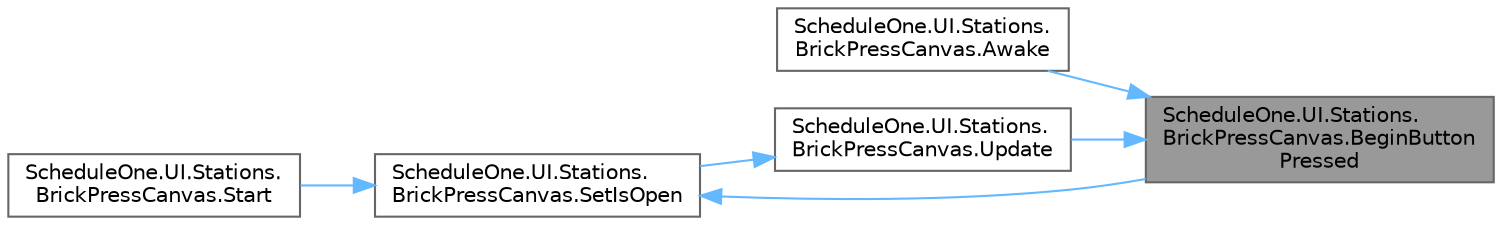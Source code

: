 digraph "ScheduleOne.UI.Stations.BrickPressCanvas.BeginButtonPressed"
{
 // LATEX_PDF_SIZE
  bgcolor="transparent";
  edge [fontname=Helvetica,fontsize=10,labelfontname=Helvetica,labelfontsize=10];
  node [fontname=Helvetica,fontsize=10,shape=box,height=0.2,width=0.4];
  rankdir="RL";
  Node1 [id="Node000001",label="ScheduleOne.UI.Stations.\lBrickPressCanvas.BeginButton\lPressed",height=0.2,width=0.4,color="gray40", fillcolor="grey60", style="filled", fontcolor="black",tooltip=" "];
  Node1 -> Node2 [id="edge1_Node000001_Node000002",dir="back",color="steelblue1",style="solid",tooltip=" "];
  Node2 [id="Node000002",label="ScheduleOne.UI.Stations.\lBrickPressCanvas.Awake",height=0.2,width=0.4,color="grey40", fillcolor="white", style="filled",URL="$class_schedule_one_1_1_u_i_1_1_stations_1_1_brick_press_canvas.html#a5b40b40278dcbf9bf990d999337e84d3",tooltip=" "];
  Node1 -> Node3 [id="edge2_Node000001_Node000003",dir="back",color="steelblue1",style="solid",tooltip=" "];
  Node3 [id="Node000003",label="ScheduleOne.UI.Stations.\lBrickPressCanvas.Update",height=0.2,width=0.4,color="grey40", fillcolor="white", style="filled",URL="$class_schedule_one_1_1_u_i_1_1_stations_1_1_brick_press_canvas.html#a837ae5710d8ee538b6baeb698d94f905",tooltip=" "];
  Node3 -> Node4 [id="edge3_Node000003_Node000004",dir="back",color="steelblue1",style="solid",tooltip=" "];
  Node4 [id="Node000004",label="ScheduleOne.UI.Stations.\lBrickPressCanvas.SetIsOpen",height=0.2,width=0.4,color="grey40", fillcolor="white", style="filled",URL="$class_schedule_one_1_1_u_i_1_1_stations_1_1_brick_press_canvas.html#a03ac9d244fb033b5c59fd6e5e5098ea3",tooltip=" "];
  Node4 -> Node1 [id="edge4_Node000004_Node000001",dir="back",color="steelblue1",style="solid",tooltip=" "];
  Node4 -> Node5 [id="edge5_Node000004_Node000005",dir="back",color="steelblue1",style="solid",tooltip=" "];
  Node5 [id="Node000005",label="ScheduleOne.UI.Stations.\lBrickPressCanvas.Start",height=0.2,width=0.4,color="grey40", fillcolor="white", style="filled",URL="$class_schedule_one_1_1_u_i_1_1_stations_1_1_brick_press_canvas.html#a68e3bd5297547c6553a9b229e82bdfe4",tooltip=" "];
}

